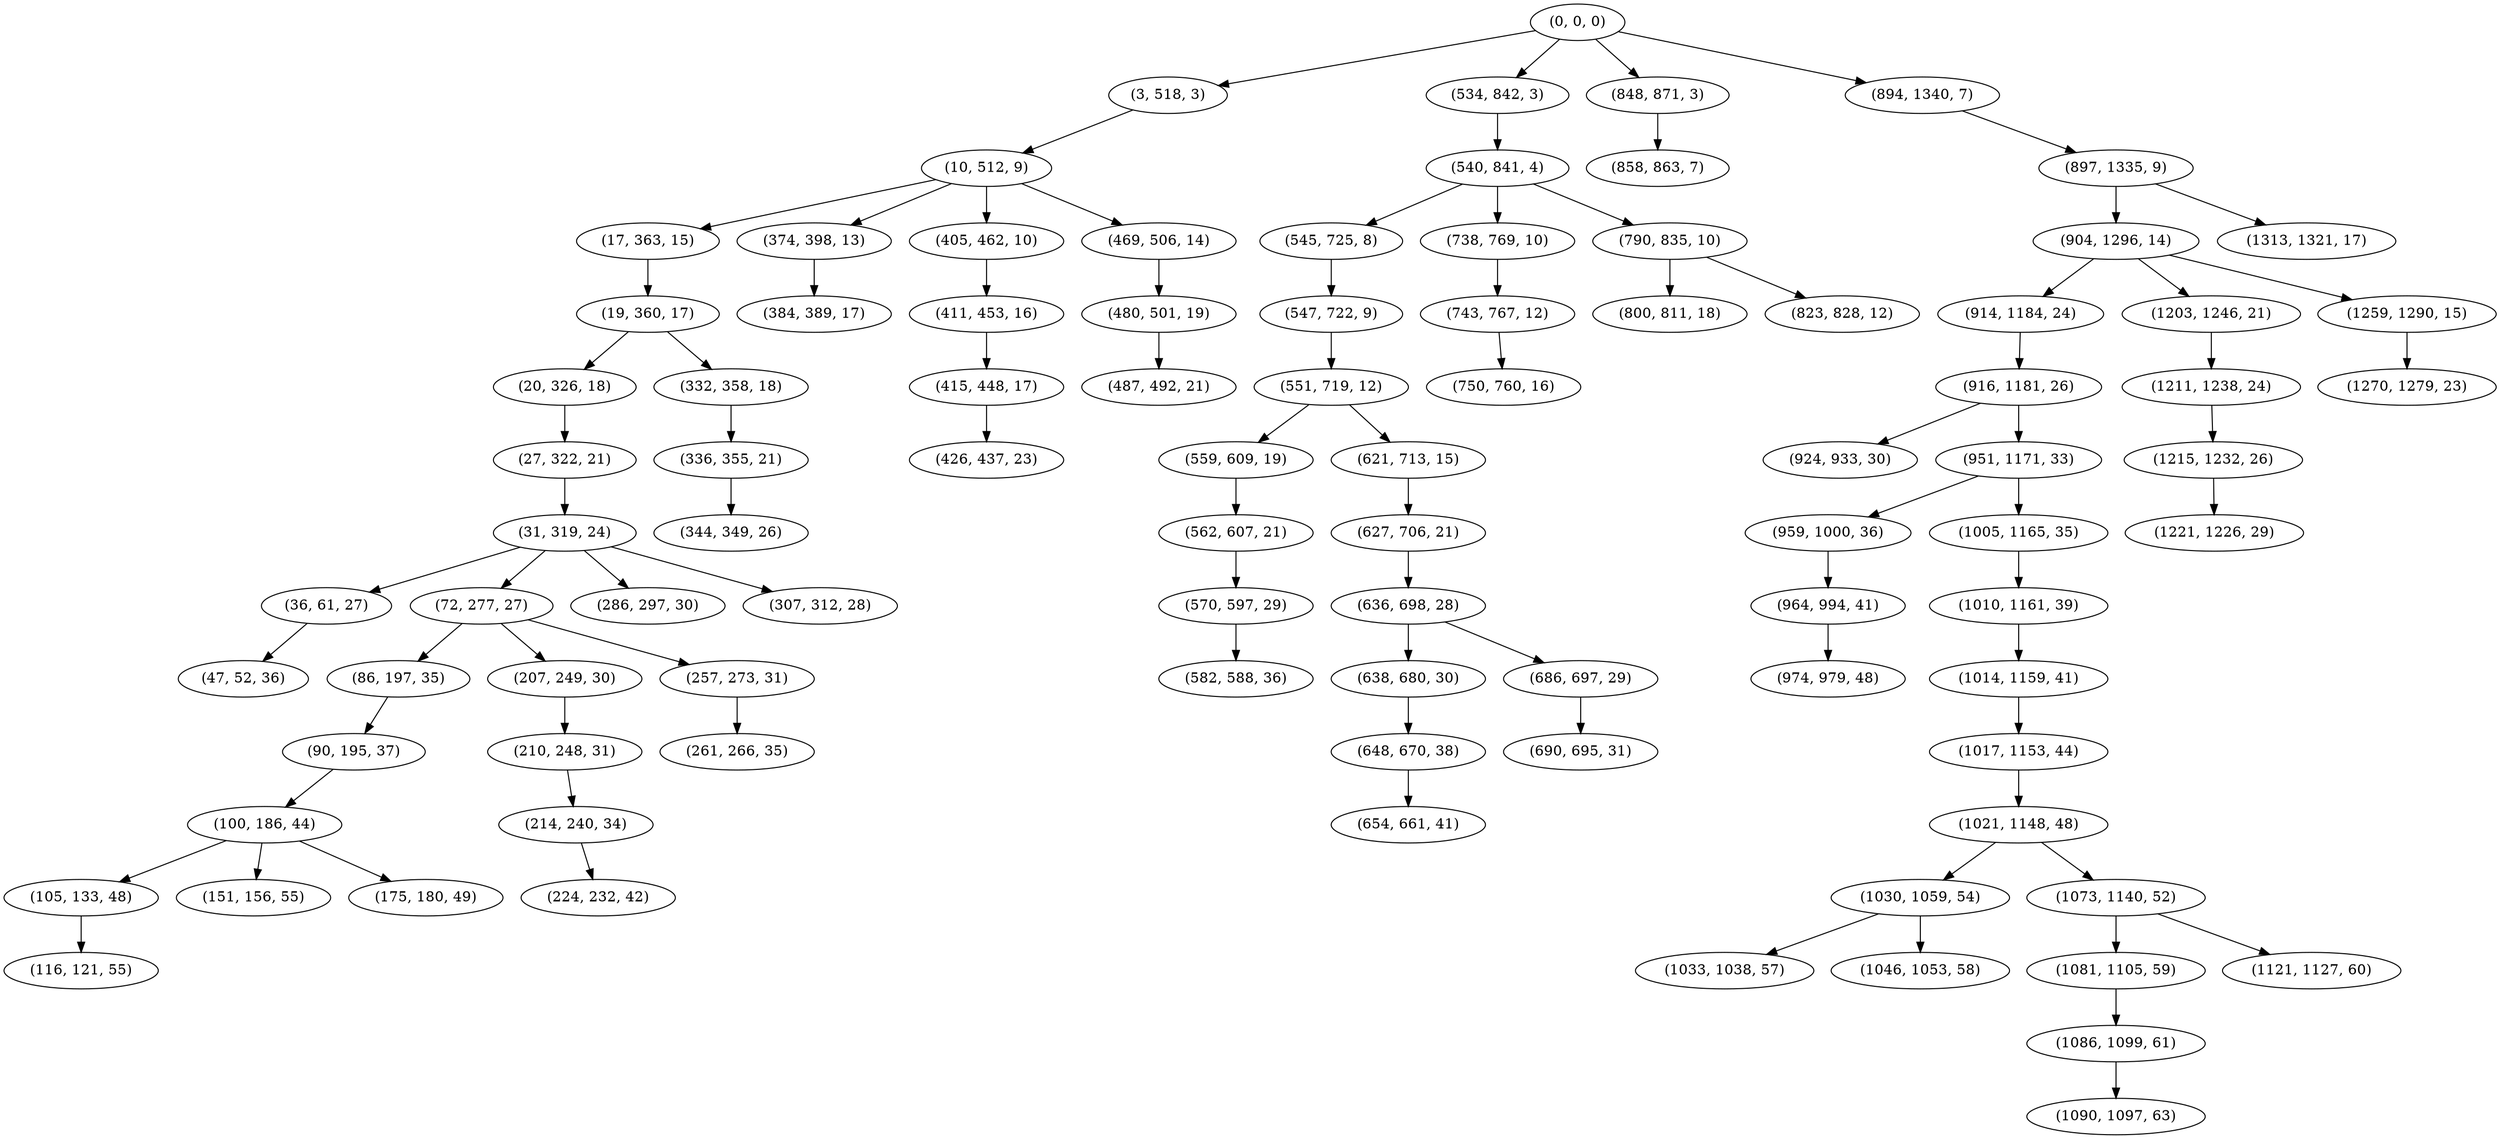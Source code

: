 digraph tree {
    "(0, 0, 0)";
    "(3, 518, 3)";
    "(10, 512, 9)";
    "(17, 363, 15)";
    "(19, 360, 17)";
    "(20, 326, 18)";
    "(27, 322, 21)";
    "(31, 319, 24)";
    "(36, 61, 27)";
    "(47, 52, 36)";
    "(72, 277, 27)";
    "(86, 197, 35)";
    "(90, 195, 37)";
    "(100, 186, 44)";
    "(105, 133, 48)";
    "(116, 121, 55)";
    "(151, 156, 55)";
    "(175, 180, 49)";
    "(207, 249, 30)";
    "(210, 248, 31)";
    "(214, 240, 34)";
    "(224, 232, 42)";
    "(257, 273, 31)";
    "(261, 266, 35)";
    "(286, 297, 30)";
    "(307, 312, 28)";
    "(332, 358, 18)";
    "(336, 355, 21)";
    "(344, 349, 26)";
    "(374, 398, 13)";
    "(384, 389, 17)";
    "(405, 462, 10)";
    "(411, 453, 16)";
    "(415, 448, 17)";
    "(426, 437, 23)";
    "(469, 506, 14)";
    "(480, 501, 19)";
    "(487, 492, 21)";
    "(534, 842, 3)";
    "(540, 841, 4)";
    "(545, 725, 8)";
    "(547, 722, 9)";
    "(551, 719, 12)";
    "(559, 609, 19)";
    "(562, 607, 21)";
    "(570, 597, 29)";
    "(582, 588, 36)";
    "(621, 713, 15)";
    "(627, 706, 21)";
    "(636, 698, 28)";
    "(638, 680, 30)";
    "(648, 670, 38)";
    "(654, 661, 41)";
    "(686, 697, 29)";
    "(690, 695, 31)";
    "(738, 769, 10)";
    "(743, 767, 12)";
    "(750, 760, 16)";
    "(790, 835, 10)";
    "(800, 811, 18)";
    "(823, 828, 12)";
    "(848, 871, 3)";
    "(858, 863, 7)";
    "(894, 1340, 7)";
    "(897, 1335, 9)";
    "(904, 1296, 14)";
    "(914, 1184, 24)";
    "(916, 1181, 26)";
    "(924, 933, 30)";
    "(951, 1171, 33)";
    "(959, 1000, 36)";
    "(964, 994, 41)";
    "(974, 979, 48)";
    "(1005, 1165, 35)";
    "(1010, 1161, 39)";
    "(1014, 1159, 41)";
    "(1017, 1153, 44)";
    "(1021, 1148, 48)";
    "(1030, 1059, 54)";
    "(1033, 1038, 57)";
    "(1046, 1053, 58)";
    "(1073, 1140, 52)";
    "(1081, 1105, 59)";
    "(1086, 1099, 61)";
    "(1090, 1097, 63)";
    "(1121, 1127, 60)";
    "(1203, 1246, 21)";
    "(1211, 1238, 24)";
    "(1215, 1232, 26)";
    "(1221, 1226, 29)";
    "(1259, 1290, 15)";
    "(1270, 1279, 23)";
    "(1313, 1321, 17)";
    "(0, 0, 0)" -> "(3, 518, 3)";
    "(0, 0, 0)" -> "(534, 842, 3)";
    "(0, 0, 0)" -> "(848, 871, 3)";
    "(0, 0, 0)" -> "(894, 1340, 7)";
    "(3, 518, 3)" -> "(10, 512, 9)";
    "(10, 512, 9)" -> "(17, 363, 15)";
    "(10, 512, 9)" -> "(374, 398, 13)";
    "(10, 512, 9)" -> "(405, 462, 10)";
    "(10, 512, 9)" -> "(469, 506, 14)";
    "(17, 363, 15)" -> "(19, 360, 17)";
    "(19, 360, 17)" -> "(20, 326, 18)";
    "(19, 360, 17)" -> "(332, 358, 18)";
    "(20, 326, 18)" -> "(27, 322, 21)";
    "(27, 322, 21)" -> "(31, 319, 24)";
    "(31, 319, 24)" -> "(36, 61, 27)";
    "(31, 319, 24)" -> "(72, 277, 27)";
    "(31, 319, 24)" -> "(286, 297, 30)";
    "(31, 319, 24)" -> "(307, 312, 28)";
    "(36, 61, 27)" -> "(47, 52, 36)";
    "(72, 277, 27)" -> "(86, 197, 35)";
    "(72, 277, 27)" -> "(207, 249, 30)";
    "(72, 277, 27)" -> "(257, 273, 31)";
    "(86, 197, 35)" -> "(90, 195, 37)";
    "(90, 195, 37)" -> "(100, 186, 44)";
    "(100, 186, 44)" -> "(105, 133, 48)";
    "(100, 186, 44)" -> "(151, 156, 55)";
    "(100, 186, 44)" -> "(175, 180, 49)";
    "(105, 133, 48)" -> "(116, 121, 55)";
    "(207, 249, 30)" -> "(210, 248, 31)";
    "(210, 248, 31)" -> "(214, 240, 34)";
    "(214, 240, 34)" -> "(224, 232, 42)";
    "(257, 273, 31)" -> "(261, 266, 35)";
    "(332, 358, 18)" -> "(336, 355, 21)";
    "(336, 355, 21)" -> "(344, 349, 26)";
    "(374, 398, 13)" -> "(384, 389, 17)";
    "(405, 462, 10)" -> "(411, 453, 16)";
    "(411, 453, 16)" -> "(415, 448, 17)";
    "(415, 448, 17)" -> "(426, 437, 23)";
    "(469, 506, 14)" -> "(480, 501, 19)";
    "(480, 501, 19)" -> "(487, 492, 21)";
    "(534, 842, 3)" -> "(540, 841, 4)";
    "(540, 841, 4)" -> "(545, 725, 8)";
    "(540, 841, 4)" -> "(738, 769, 10)";
    "(540, 841, 4)" -> "(790, 835, 10)";
    "(545, 725, 8)" -> "(547, 722, 9)";
    "(547, 722, 9)" -> "(551, 719, 12)";
    "(551, 719, 12)" -> "(559, 609, 19)";
    "(551, 719, 12)" -> "(621, 713, 15)";
    "(559, 609, 19)" -> "(562, 607, 21)";
    "(562, 607, 21)" -> "(570, 597, 29)";
    "(570, 597, 29)" -> "(582, 588, 36)";
    "(621, 713, 15)" -> "(627, 706, 21)";
    "(627, 706, 21)" -> "(636, 698, 28)";
    "(636, 698, 28)" -> "(638, 680, 30)";
    "(636, 698, 28)" -> "(686, 697, 29)";
    "(638, 680, 30)" -> "(648, 670, 38)";
    "(648, 670, 38)" -> "(654, 661, 41)";
    "(686, 697, 29)" -> "(690, 695, 31)";
    "(738, 769, 10)" -> "(743, 767, 12)";
    "(743, 767, 12)" -> "(750, 760, 16)";
    "(790, 835, 10)" -> "(800, 811, 18)";
    "(790, 835, 10)" -> "(823, 828, 12)";
    "(848, 871, 3)" -> "(858, 863, 7)";
    "(894, 1340, 7)" -> "(897, 1335, 9)";
    "(897, 1335, 9)" -> "(904, 1296, 14)";
    "(897, 1335, 9)" -> "(1313, 1321, 17)";
    "(904, 1296, 14)" -> "(914, 1184, 24)";
    "(904, 1296, 14)" -> "(1203, 1246, 21)";
    "(904, 1296, 14)" -> "(1259, 1290, 15)";
    "(914, 1184, 24)" -> "(916, 1181, 26)";
    "(916, 1181, 26)" -> "(924, 933, 30)";
    "(916, 1181, 26)" -> "(951, 1171, 33)";
    "(951, 1171, 33)" -> "(959, 1000, 36)";
    "(951, 1171, 33)" -> "(1005, 1165, 35)";
    "(959, 1000, 36)" -> "(964, 994, 41)";
    "(964, 994, 41)" -> "(974, 979, 48)";
    "(1005, 1165, 35)" -> "(1010, 1161, 39)";
    "(1010, 1161, 39)" -> "(1014, 1159, 41)";
    "(1014, 1159, 41)" -> "(1017, 1153, 44)";
    "(1017, 1153, 44)" -> "(1021, 1148, 48)";
    "(1021, 1148, 48)" -> "(1030, 1059, 54)";
    "(1021, 1148, 48)" -> "(1073, 1140, 52)";
    "(1030, 1059, 54)" -> "(1033, 1038, 57)";
    "(1030, 1059, 54)" -> "(1046, 1053, 58)";
    "(1073, 1140, 52)" -> "(1081, 1105, 59)";
    "(1073, 1140, 52)" -> "(1121, 1127, 60)";
    "(1081, 1105, 59)" -> "(1086, 1099, 61)";
    "(1086, 1099, 61)" -> "(1090, 1097, 63)";
    "(1203, 1246, 21)" -> "(1211, 1238, 24)";
    "(1211, 1238, 24)" -> "(1215, 1232, 26)";
    "(1215, 1232, 26)" -> "(1221, 1226, 29)";
    "(1259, 1290, 15)" -> "(1270, 1279, 23)";
}
